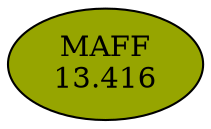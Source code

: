 digraph real_test_new_x {
N_2344 [shape = ellipse, style = filled, fillcolor = "#96a500", label = "MAFF\n13.416"];
}
